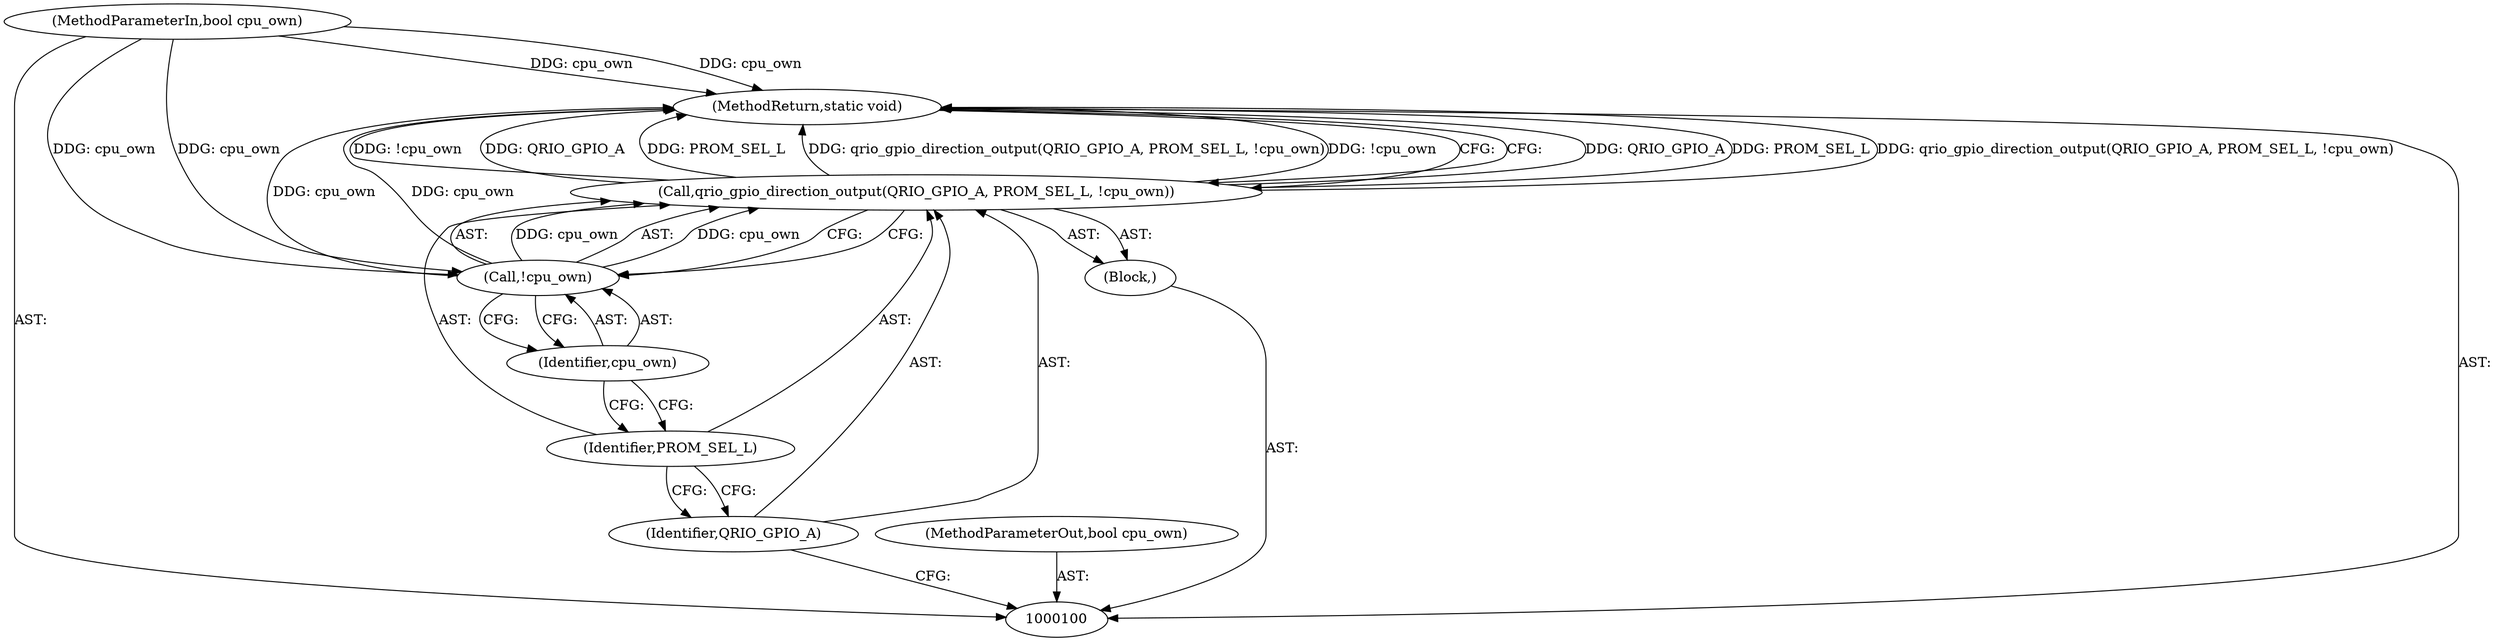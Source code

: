 digraph "0_u-boot_master_9" {
"1000108" [label="(MethodReturn,static void)"];
"1000101" [label="(MethodParameterIn,bool cpu_own)"];
"1000124" [label="(MethodParameterOut,bool cpu_own)"];
"1000102" [label="(Block,)"];
"1000103" [label="(Call,qrio_gpio_direction_output(QRIO_GPIO_A, PROM_SEL_L, !cpu_own))"];
"1000104" [label="(Identifier,QRIO_GPIO_A)"];
"1000105" [label="(Identifier,PROM_SEL_L)"];
"1000106" [label="(Call,!cpu_own)"];
"1000107" [label="(Identifier,cpu_own)"];
"1000108" -> "1000100"  [label="AST: "];
"1000108" -> "1000103"  [label="CFG: "];
"1000106" -> "1000108"  [label="DDG: cpu_own"];
"1000103" -> "1000108"  [label="DDG: QRIO_GPIO_A"];
"1000103" -> "1000108"  [label="DDG: PROM_SEL_L"];
"1000103" -> "1000108"  [label="DDG: qrio_gpio_direction_output(QRIO_GPIO_A, PROM_SEL_L, !cpu_own)"];
"1000103" -> "1000108"  [label="DDG: !cpu_own"];
"1000101" -> "1000108"  [label="DDG: cpu_own"];
"1000101" -> "1000100"  [label="AST: "];
"1000101" -> "1000108"  [label="DDG: cpu_own"];
"1000101" -> "1000106"  [label="DDG: cpu_own"];
"1000124" -> "1000100"  [label="AST: "];
"1000102" -> "1000100"  [label="AST: "];
"1000103" -> "1000102"  [label="AST: "];
"1000103" -> "1000102"  [label="AST: "];
"1000103" -> "1000106"  [label="CFG: "];
"1000104" -> "1000103"  [label="AST: "];
"1000105" -> "1000103"  [label="AST: "];
"1000106" -> "1000103"  [label="AST: "];
"1000108" -> "1000103"  [label="CFG: "];
"1000103" -> "1000108"  [label="DDG: QRIO_GPIO_A"];
"1000103" -> "1000108"  [label="DDG: PROM_SEL_L"];
"1000103" -> "1000108"  [label="DDG: qrio_gpio_direction_output(QRIO_GPIO_A, PROM_SEL_L, !cpu_own)"];
"1000103" -> "1000108"  [label="DDG: !cpu_own"];
"1000106" -> "1000103"  [label="DDG: cpu_own"];
"1000104" -> "1000103"  [label="AST: "];
"1000104" -> "1000100"  [label="CFG: "];
"1000105" -> "1000104"  [label="CFG: "];
"1000105" -> "1000103"  [label="AST: "];
"1000105" -> "1000104"  [label="CFG: "];
"1000107" -> "1000105"  [label="CFG: "];
"1000106" -> "1000103"  [label="AST: "];
"1000106" -> "1000107"  [label="CFG: "];
"1000107" -> "1000106"  [label="AST: "];
"1000103" -> "1000106"  [label="CFG: "];
"1000106" -> "1000108"  [label="DDG: cpu_own"];
"1000106" -> "1000103"  [label="DDG: cpu_own"];
"1000101" -> "1000106"  [label="DDG: cpu_own"];
"1000107" -> "1000106"  [label="AST: "];
"1000107" -> "1000105"  [label="CFG: "];
"1000106" -> "1000107"  [label="CFG: "];
}
